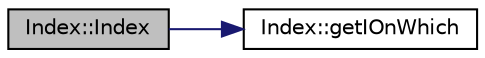 digraph "Index::Index"
{
 // LATEX_PDF_SIZE
  edge [fontname="Helvetica",fontsize="10",labelfontname="Helvetica",labelfontsize="10"];
  node [fontname="Helvetica",fontsize="10",shape=record];
  rankdir="LR";
  Node1 [label="Index::Index",height=0.2,width=0.4,color="black", fillcolor="grey75", style="filled", fontcolor="black",tooltip="Copy constructor, a new object is created from the parameter object."];
  Node1 -> Node2 [color="midnightblue",fontsize="10",style="solid",fontname="Helvetica"];
  Node2 [label="Index::getIOnWhich",height=0.2,width=0.4,color="black", fillcolor="white", style="filled",URL="$classIndex.html#a060c365a178c347c5f97ccc89688e672",tooltip="Informs on which field is mounted the index, 1 Brand 0 userID."];
}
